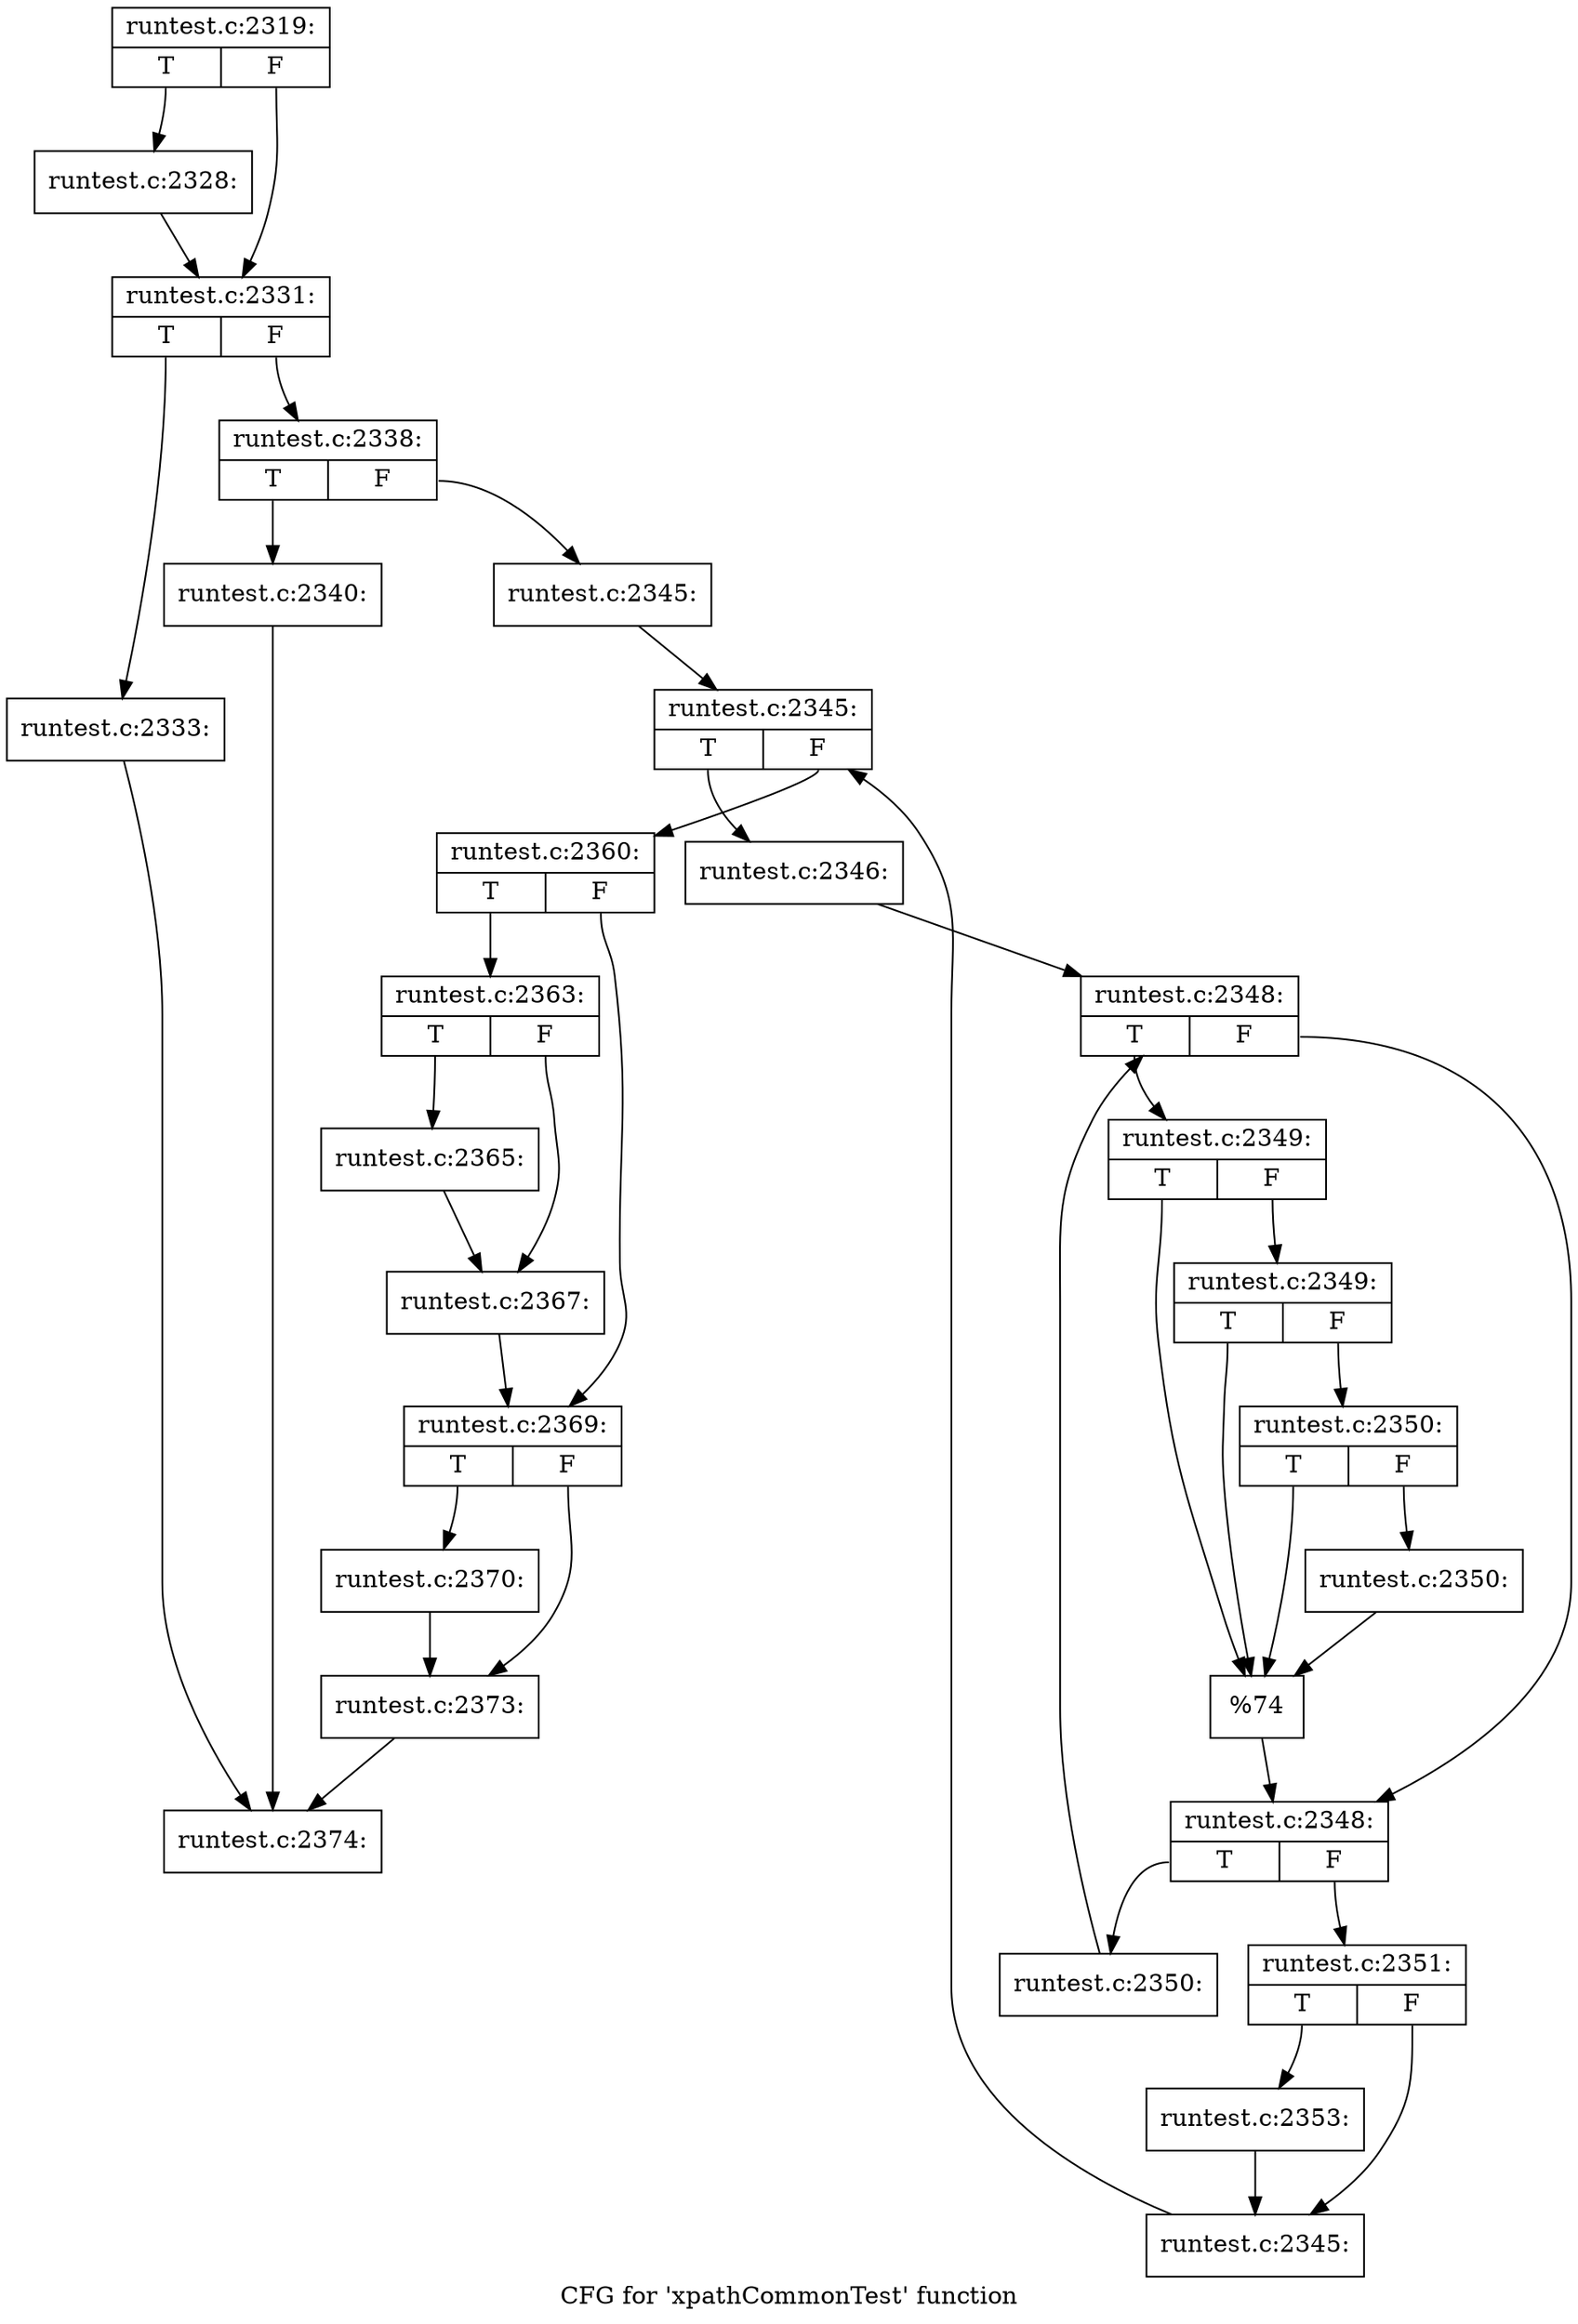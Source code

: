 digraph "CFG for 'xpathCommonTest' function" {
	label="CFG for 'xpathCommonTest' function";

	Node0x422f7a0 [shape=record,label="{runtest.c:2319:|{<s0>T|<s1>F}}"];
	Node0x422f7a0:s0 -> Node0x4233c20;
	Node0x422f7a0:s1 -> Node0x4233c70;
	Node0x4233c20 [shape=record,label="{runtest.c:2328:}"];
	Node0x4233c20 -> Node0x4233c70;
	Node0x4233c70 [shape=record,label="{runtest.c:2331:|{<s0>T|<s1>F}}"];
	Node0x4233c70:s0 -> Node0x4234600;
	Node0x4233c70:s1 -> Node0x4234650;
	Node0x4234600 [shape=record,label="{runtest.c:2333:}"];
	Node0x4234600 -> Node0x4230d50;
	Node0x4234650 [shape=record,label="{runtest.c:2338:|{<s0>T|<s1>F}}"];
	Node0x4234650:s0 -> Node0x4235500;
	Node0x4234650:s1 -> Node0x4235550;
	Node0x4235500 [shape=record,label="{runtest.c:2340:}"];
	Node0x4235500 -> Node0x4230d50;
	Node0x4235550 [shape=record,label="{runtest.c:2345:}"];
	Node0x4235550 -> Node0x4236420;
	Node0x4236420 [shape=record,label="{runtest.c:2345:|{<s0>T|<s1>F}}"];
	Node0x4236420:s0 -> Node0x4236ed0;
	Node0x4236420:s1 -> Node0x4236b00;
	Node0x4236ed0 [shape=record,label="{runtest.c:2346:}"];
	Node0x4236ed0 -> Node0x42375f0;
	Node0x42375f0 [shape=record,label="{runtest.c:2348:|{<s0>T|<s1>F}}"];
	Node0x42375f0:s0 -> Node0x4237840;
	Node0x42375f0:s1 -> Node0x42377f0;
	Node0x4237840 [shape=record,label="{runtest.c:2349:|{<s0>T|<s1>F}}"];
	Node0x4237840:s0 -> Node0x4237a60;
	Node0x4237840:s1 -> Node0x4237b80;
	Node0x4237b80 [shape=record,label="{runtest.c:2349:|{<s0>T|<s1>F}}"];
	Node0x4237b80:s0 -> Node0x4237a60;
	Node0x4237b80:s1 -> Node0x4237b00;
	Node0x4237b00 [shape=record,label="{runtest.c:2350:|{<s0>T|<s1>F}}"];
	Node0x4237b00:s0 -> Node0x4237a60;
	Node0x4237b00:s1 -> Node0x4237ab0;
	Node0x4237ab0 [shape=record,label="{runtest.c:2350:}"];
	Node0x4237ab0 -> Node0x4237a60;
	Node0x4237a60 [shape=record,label="{%74}"];
	Node0x4237a60 -> Node0x42377f0;
	Node0x42377f0 [shape=record,label="{runtest.c:2348:|{<s0>T|<s1>F}}"];
	Node0x42377f0:s0 -> Node0x42387b0;
	Node0x42377f0:s1 -> Node0x42377a0;
	Node0x42387b0 [shape=record,label="{runtest.c:2350:}"];
	Node0x42387b0 -> Node0x42375f0;
	Node0x42377a0 [shape=record,label="{runtest.c:2351:|{<s0>T|<s1>F}}"];
	Node0x42377a0:s0 -> Node0x42393b0;
	Node0x42377a0:s1 -> Node0x4239400;
	Node0x42393b0 [shape=record,label="{runtest.c:2353:}"];
	Node0x42393b0 -> Node0x4239400;
	Node0x4239400 [shape=record,label="{runtest.c:2345:}"];
	Node0x4239400 -> Node0x4236420;
	Node0x4236b00 [shape=record,label="{runtest.c:2360:|{<s0>T|<s1>F}}"];
	Node0x4236b00:s0 -> Node0x423a5b0;
	Node0x4236b00:s1 -> Node0x423a600;
	Node0x423a5b0 [shape=record,label="{runtest.c:2363:|{<s0>T|<s1>F}}"];
	Node0x423a5b0:s0 -> Node0x423aa60;
	Node0x423a5b0:s1 -> Node0x423aab0;
	Node0x423aa60 [shape=record,label="{runtest.c:2365:}"];
	Node0x423aa60 -> Node0x423aab0;
	Node0x423aab0 [shape=record,label="{runtest.c:2367:}"];
	Node0x423aab0 -> Node0x423a600;
	Node0x423a600 [shape=record,label="{runtest.c:2369:|{<s0>T|<s1>F}}"];
	Node0x423a600:s0 -> Node0x423b120;
	Node0x423a600:s1 -> Node0x423b170;
	Node0x423b120 [shape=record,label="{runtest.c:2370:}"];
	Node0x423b120 -> Node0x423b170;
	Node0x423b170 [shape=record,label="{runtest.c:2373:}"];
	Node0x423b170 -> Node0x4230d50;
	Node0x4230d50 [shape=record,label="{runtest.c:2374:}"];
}
